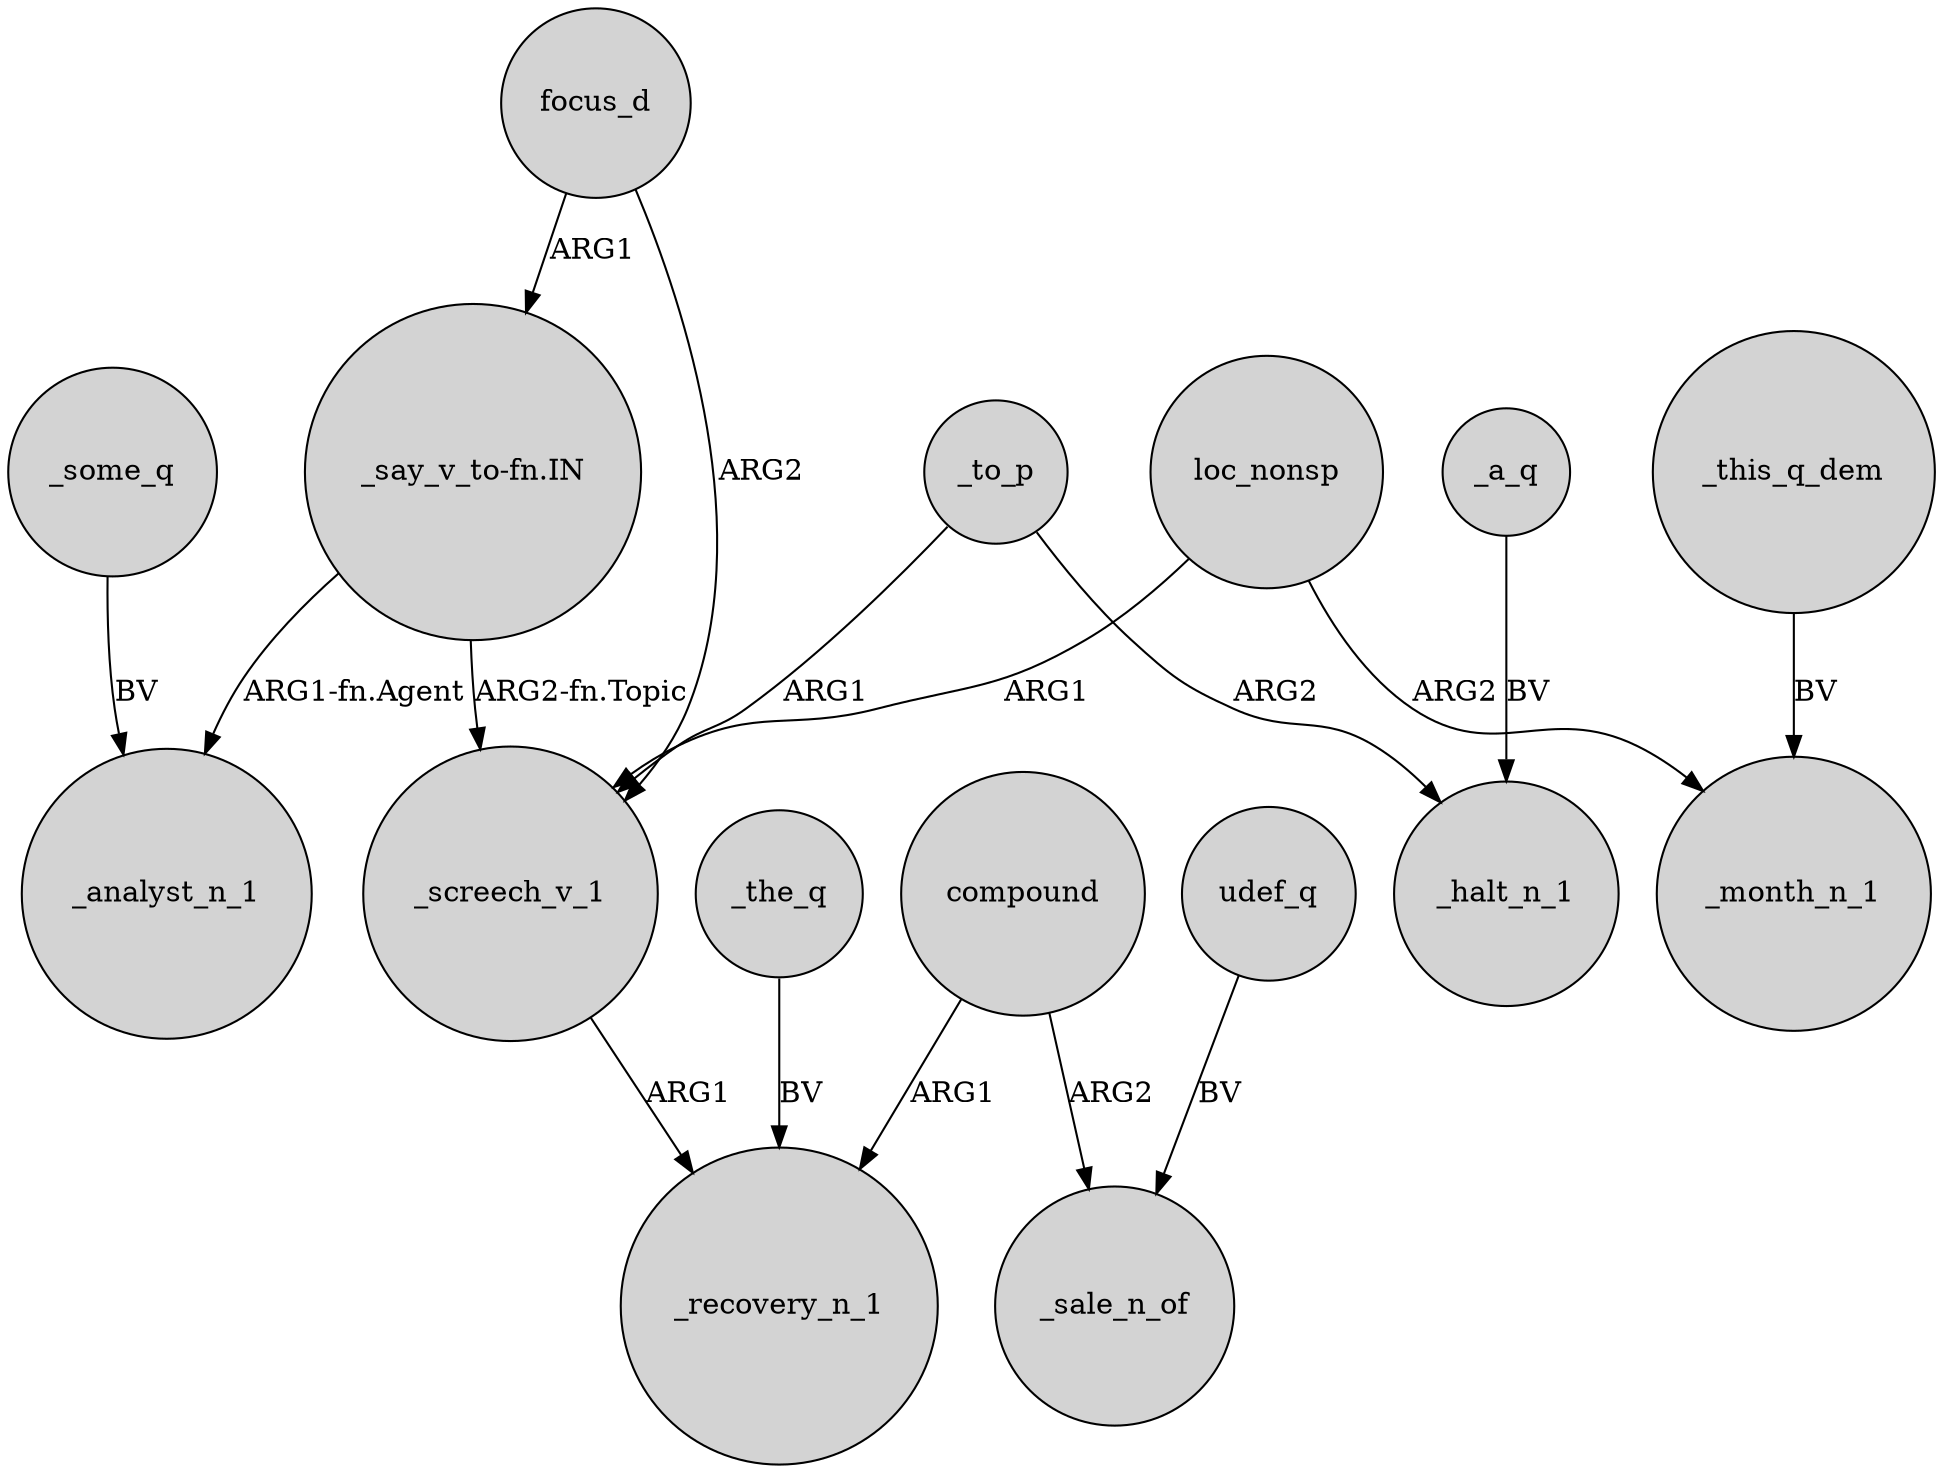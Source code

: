 digraph {
	node [shape=circle style=filled]
	_to_p -> _screech_v_1 [label=ARG1]
	compound -> _sale_n_of [label=ARG2]
	_a_q -> _halt_n_1 [label=BV]
	_the_q -> _recovery_n_1 [label=BV]
	"_say_v_to-fn.IN" -> _screech_v_1 [label="ARG2-fn.Topic"]
	_some_q -> _analyst_n_1 [label=BV]
	"_say_v_to-fn.IN" -> _analyst_n_1 [label="ARG1-fn.Agent"]
	compound -> _recovery_n_1 [label=ARG1]
	focus_d -> _screech_v_1 [label=ARG2]
	loc_nonsp -> _month_n_1 [label=ARG2]
	_screech_v_1 -> _recovery_n_1 [label=ARG1]
	loc_nonsp -> _screech_v_1 [label=ARG1]
	_to_p -> _halt_n_1 [label=ARG2]
	_this_q_dem -> _month_n_1 [label=BV]
	focus_d -> "_say_v_to-fn.IN" [label=ARG1]
	udef_q -> _sale_n_of [label=BV]
}
